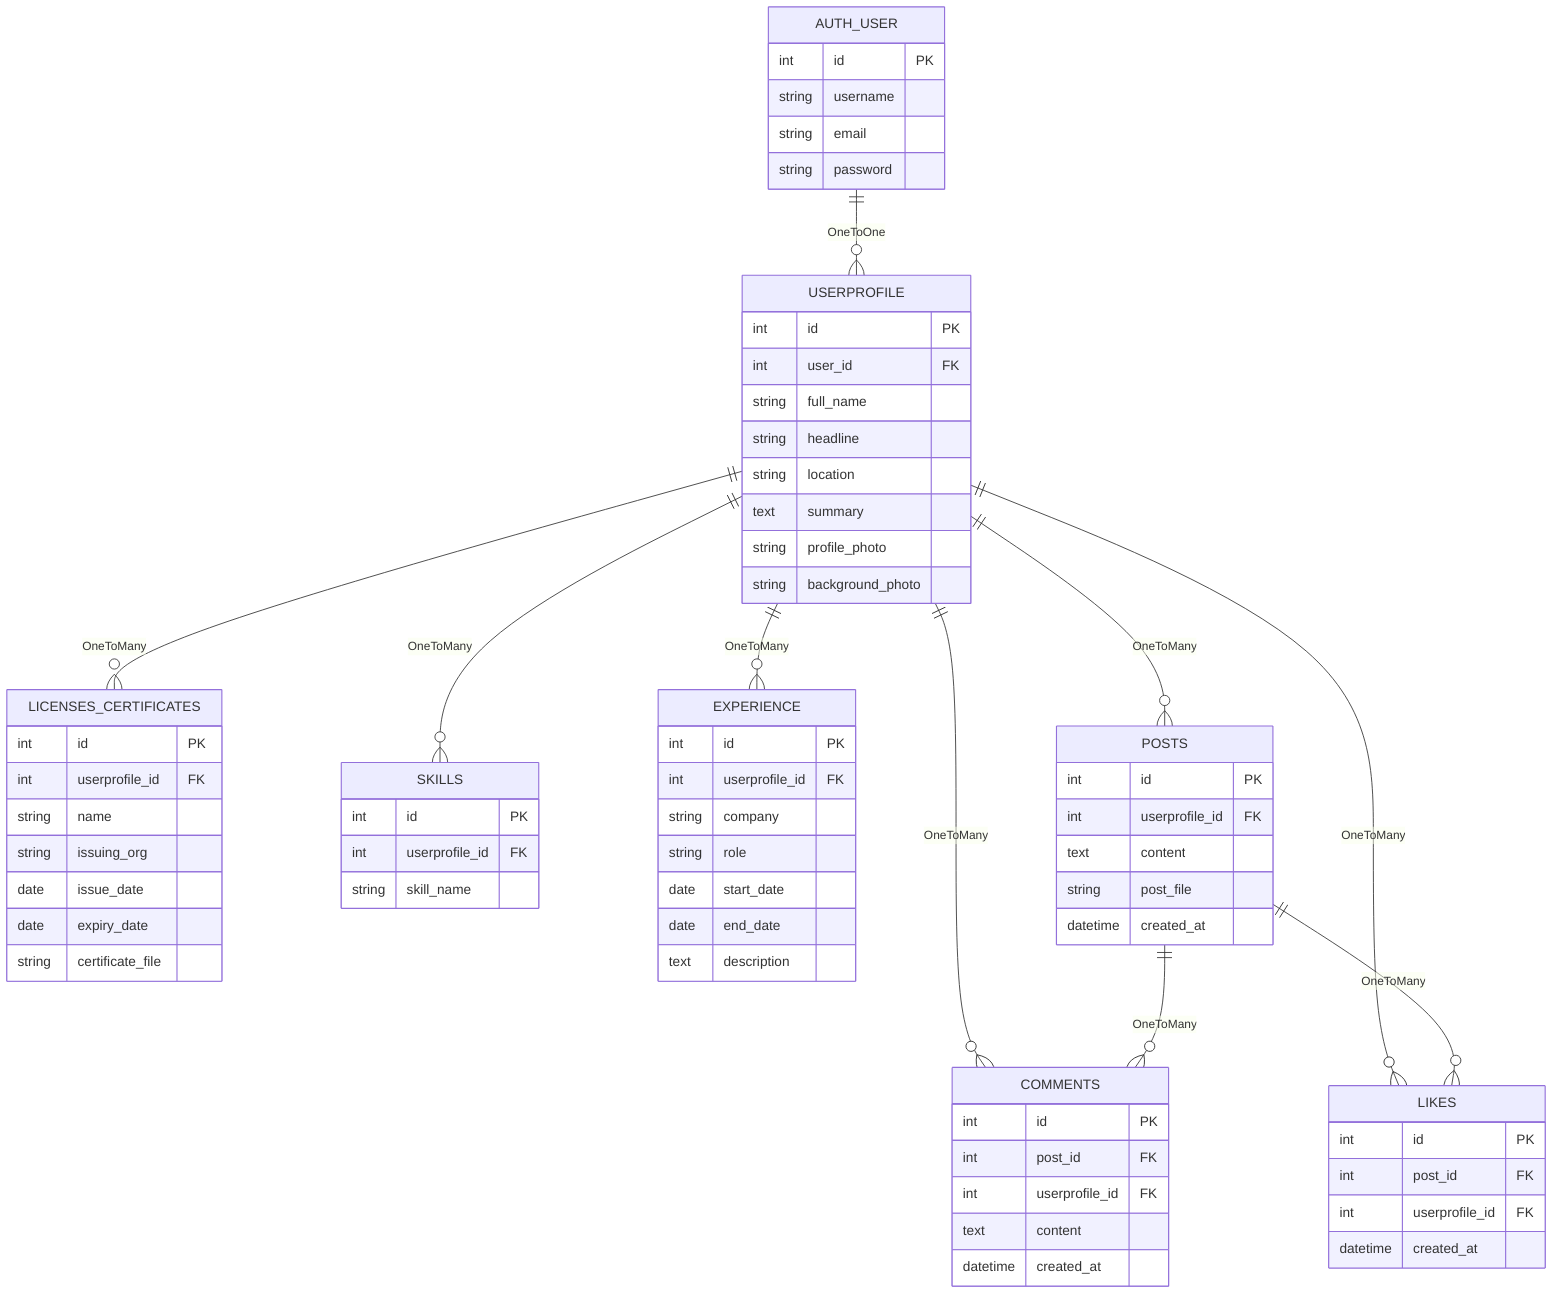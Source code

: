 erDiagram
    AUTH_USER {
        int id PK
        string username
        string email
        string password
    }

    USERPROFILE {
        int id PK
        int user_id FK
        string full_name
        string headline
        string location
        text summary
        string profile_photo
        string background_photo
    }

    LICENSES_CERTIFICATES {
        int id PK
        int userprofile_id FK
        string name
        string issuing_org
        date issue_date
        date expiry_date
        string certificate_file
    }

    SKILLS {
        int id PK
        int userprofile_id FK
        string skill_name
    }

    EXPERIENCE {
        int id PK
        int userprofile_id FK
        string company
        string role
        date start_date
        date end_date
        text description
    }

    POSTS {
        int id PK
        int userprofile_id FK
        text content
        string post_file
        datetime created_at
    }

    COMMENTS {
        int id PK
        int post_id FK
        int userprofile_id FK
        text content
        datetime created_at
    }

    LIKES {
        int id PK
        int post_id FK
        int userprofile_id FK
        datetime created_at
    }

    %% Relationships
    AUTH_USER ||--o{ USERPROFILE : OneToOne
    USERPROFILE ||--o{ LICENSES_CERTIFICATES : OneToMany
    USERPROFILE ||--o{ SKILLS : OneToMany
    USERPROFILE ||--o{ EXPERIENCE : OneToMany
    USERPROFILE ||--o{ POSTS : OneToMany
    USERPROFILE ||--o{ COMMENTS : OneToMany
    USERPROFILE ||--o{ LIKES : OneToMany
    POSTS ||--o{ COMMENTS : OneToMany
    POSTS ||--o{ LIKES : OneToMany